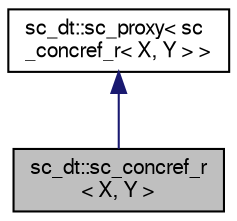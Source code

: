 digraph "sc_dt::sc_concref_r&lt; X, Y &gt;"
{
  edge [fontname="FreeSans",fontsize="10",labelfontname="FreeSans",labelfontsize="10"];
  node [fontname="FreeSans",fontsize="10",shape=record];
  Node3 [label="sc_dt::sc_concref_r\l\< X, Y \>",height=0.2,width=0.4,color="black", fillcolor="grey75", style="filled", fontcolor="black"];
  Node4 -> Node3 [dir="back",color="midnightblue",fontsize="10",style="solid",fontname="FreeSans"];
  Node4 [label="sc_dt::sc_proxy\< sc\l_concref_r\< X, Y \> \>",height=0.2,width=0.4,color="black", fillcolor="white", style="filled",URL="$a01444.html"];
}
